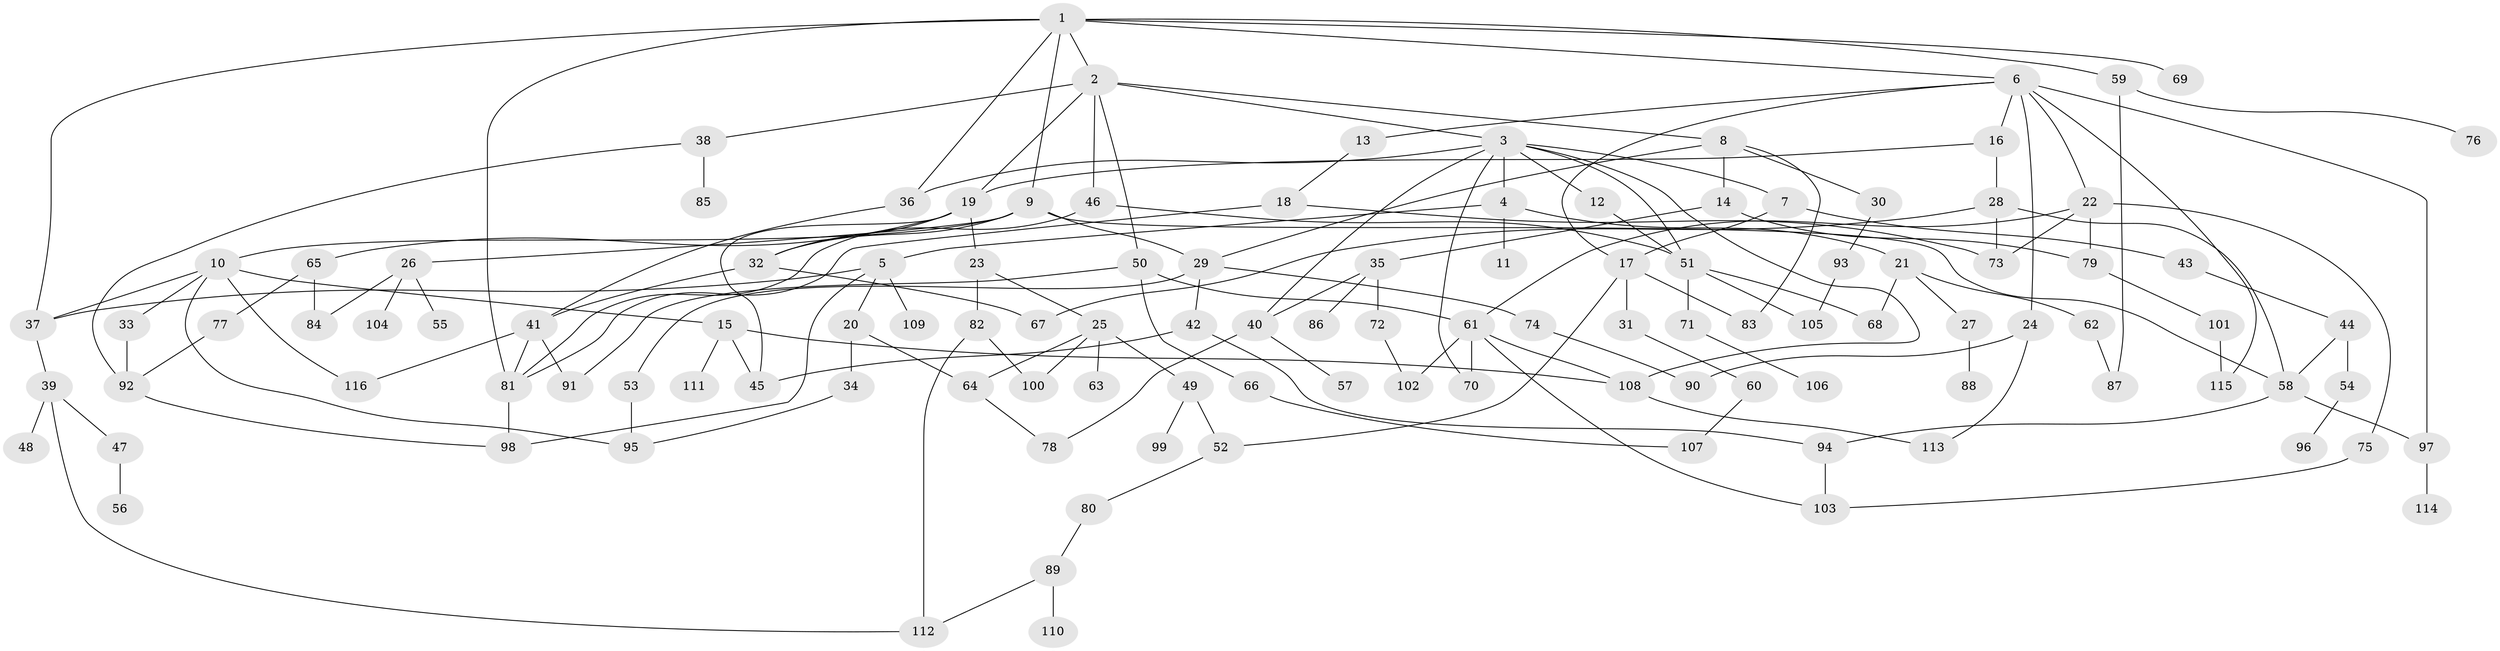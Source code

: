 // coarse degree distribution, {6: 0.05714285714285714, 14: 0.02857142857142857, 3: 0.14285714285714285, 4: 0.22857142857142856, 8: 0.02857142857142857, 9: 0.02857142857142857, 5: 0.11428571428571428, 2: 0.2571428571428571, 1: 0.08571428571428572, 7: 0.02857142857142857}
// Generated by graph-tools (version 1.1) at 2025/49/03/04/25 22:49:06]
// undirected, 116 vertices, 169 edges
graph export_dot {
  node [color=gray90,style=filled];
  1;
  2;
  3;
  4;
  5;
  6;
  7;
  8;
  9;
  10;
  11;
  12;
  13;
  14;
  15;
  16;
  17;
  18;
  19;
  20;
  21;
  22;
  23;
  24;
  25;
  26;
  27;
  28;
  29;
  30;
  31;
  32;
  33;
  34;
  35;
  36;
  37;
  38;
  39;
  40;
  41;
  42;
  43;
  44;
  45;
  46;
  47;
  48;
  49;
  50;
  51;
  52;
  53;
  54;
  55;
  56;
  57;
  58;
  59;
  60;
  61;
  62;
  63;
  64;
  65;
  66;
  67;
  68;
  69;
  70;
  71;
  72;
  73;
  74;
  75;
  76;
  77;
  78;
  79;
  80;
  81;
  82;
  83;
  84;
  85;
  86;
  87;
  88;
  89;
  90;
  91;
  92;
  93;
  94;
  95;
  96;
  97;
  98;
  99;
  100;
  101;
  102;
  103;
  104;
  105;
  106;
  107;
  108;
  109;
  110;
  111;
  112;
  113;
  114;
  115;
  116;
  1 -- 2;
  1 -- 6;
  1 -- 9;
  1 -- 36;
  1 -- 59;
  1 -- 69;
  1 -- 81;
  1 -- 37;
  2 -- 3;
  2 -- 8;
  2 -- 38;
  2 -- 46;
  2 -- 50;
  2 -- 19;
  3 -- 4;
  3 -- 7;
  3 -- 12;
  3 -- 40;
  3 -- 51;
  3 -- 70;
  3 -- 108;
  3 -- 36;
  4 -- 5;
  4 -- 11;
  4 -- 21;
  5 -- 20;
  5 -- 109;
  5 -- 98;
  5 -- 37;
  6 -- 13;
  6 -- 16;
  6 -- 22;
  6 -- 24;
  6 -- 115;
  6 -- 97;
  6 -- 17;
  7 -- 17;
  7 -- 43;
  8 -- 14;
  8 -- 30;
  8 -- 29;
  8 -- 83;
  9 -- 10;
  9 -- 26;
  9 -- 29;
  9 -- 32;
  9 -- 58;
  10 -- 15;
  10 -- 33;
  10 -- 37;
  10 -- 95;
  10 -- 116;
  12 -- 51;
  13 -- 18;
  14 -- 35;
  14 -- 79;
  15 -- 45;
  15 -- 111;
  15 -- 108;
  16 -- 19;
  16 -- 28;
  17 -- 31;
  17 -- 83;
  17 -- 52;
  18 -- 73;
  18 -- 81;
  19 -- 23;
  19 -- 65;
  19 -- 45;
  19 -- 32;
  20 -- 34;
  20 -- 64;
  21 -- 27;
  21 -- 62;
  21 -- 68;
  22 -- 61;
  22 -- 75;
  22 -- 79;
  22 -- 73;
  23 -- 25;
  23 -- 82;
  24 -- 90;
  24 -- 113;
  25 -- 49;
  25 -- 63;
  25 -- 64;
  25 -- 100;
  26 -- 55;
  26 -- 104;
  26 -- 84;
  27 -- 88;
  28 -- 67;
  28 -- 73;
  28 -- 58;
  29 -- 42;
  29 -- 53;
  29 -- 74;
  30 -- 93;
  31 -- 60;
  32 -- 41;
  32 -- 67;
  33 -- 92;
  34 -- 95;
  35 -- 72;
  35 -- 86;
  35 -- 40;
  36 -- 41;
  37 -- 39;
  38 -- 85;
  38 -- 92;
  39 -- 47;
  39 -- 48;
  39 -- 112;
  40 -- 57;
  40 -- 78;
  41 -- 81;
  41 -- 116;
  41 -- 91;
  42 -- 94;
  42 -- 45;
  43 -- 44;
  44 -- 54;
  44 -- 58;
  46 -- 81;
  46 -- 51;
  47 -- 56;
  49 -- 52;
  49 -- 99;
  50 -- 66;
  50 -- 91;
  50 -- 61;
  51 -- 68;
  51 -- 71;
  51 -- 105;
  52 -- 80;
  53 -- 95;
  54 -- 96;
  58 -- 97;
  58 -- 94;
  59 -- 76;
  59 -- 87;
  60 -- 107;
  61 -- 102;
  61 -- 103;
  61 -- 70;
  61 -- 108;
  62 -- 87;
  64 -- 78;
  65 -- 77;
  65 -- 84;
  66 -- 107;
  71 -- 106;
  72 -- 102;
  74 -- 90;
  75 -- 103;
  77 -- 92;
  79 -- 101;
  80 -- 89;
  81 -- 98;
  82 -- 100;
  82 -- 112;
  89 -- 110;
  89 -- 112;
  92 -- 98;
  93 -- 105;
  94 -- 103;
  97 -- 114;
  101 -- 115;
  108 -- 113;
}
